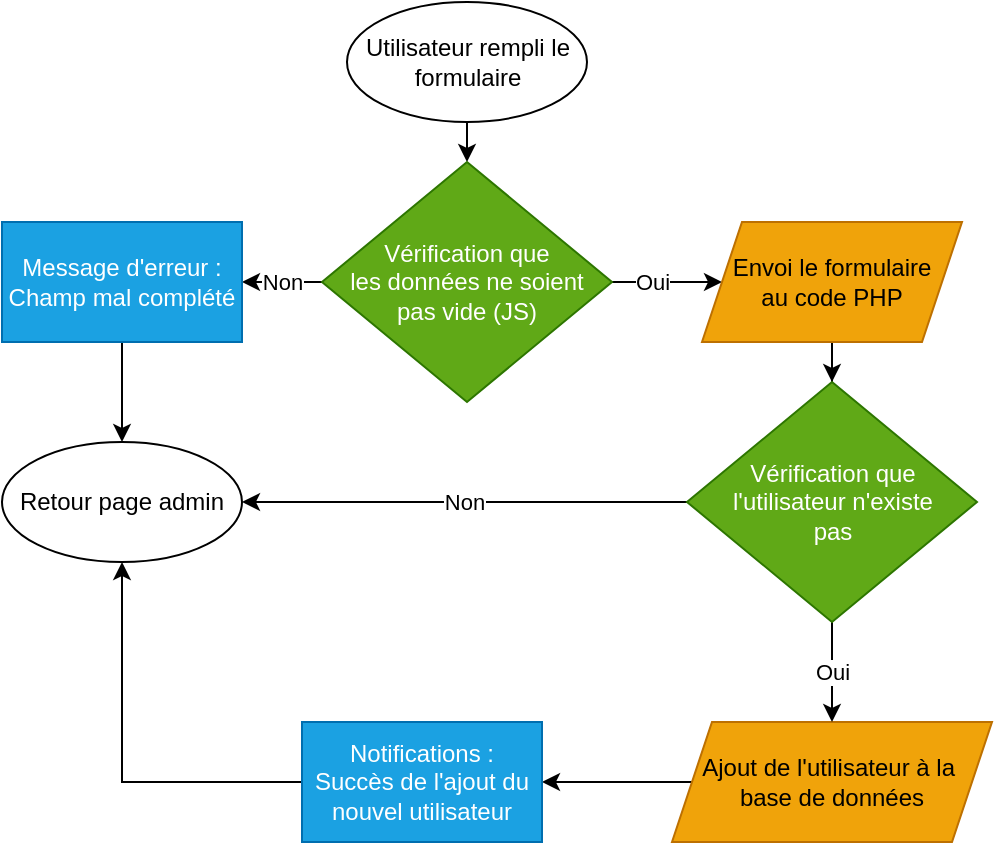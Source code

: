 <mxfile version="14.7.3" type="device"><diagram id="kgpKYQtTHZ0yAKxKKP6v" name="Page-1"><mxGraphModel dx="1673" dy="852" grid="1" gridSize="10" guides="1" tooltips="1" connect="1" arrows="1" fold="1" page="1" pageScale="1" pageWidth="850" pageHeight="1100" math="0" shadow="0"><root><mxCell id="0"/><mxCell id="1" parent="0"/><mxCell id="-Pii4_h1ecd4yPFfpmRg-3" style="edgeStyle=orthogonalEdgeStyle;rounded=0;orthogonalLoop=1;jettySize=auto;html=1;exitX=0.5;exitY=1;exitDx=0;exitDy=0;entryX=0.5;entryY=0;entryDx=0;entryDy=0;" edge="1" parent="1" source="-Pii4_h1ecd4yPFfpmRg-4" target="-Pii4_h1ecd4yPFfpmRg-7"><mxGeometry relative="1" as="geometry"/></mxCell><mxCell id="-Pii4_h1ecd4yPFfpmRg-4" value="Utilisateur rempli le formulaire" style="ellipse;whiteSpace=wrap;html=1;" vertex="1" parent="1"><mxGeometry x="352.5" y="110" width="120" height="60" as="geometry"/></mxCell><mxCell id="-Pii4_h1ecd4yPFfpmRg-6" style="edgeStyle=orthogonalEdgeStyle;rounded=0;orthogonalLoop=1;jettySize=auto;html=1;exitX=1;exitY=0.5;exitDx=0;exitDy=0;entryX=0;entryY=0.5;entryDx=0;entryDy=0;" edge="1" parent="1" source="-Pii4_h1ecd4yPFfpmRg-7" target="-Pii4_h1ecd4yPFfpmRg-12"><mxGeometry relative="1" as="geometry"/></mxCell><mxCell id="-Pii4_h1ecd4yPFfpmRg-74" value="Oui" style="edgeLabel;html=1;align=center;verticalAlign=middle;resizable=0;points=[];" vertex="1" connectable="0" parent="-Pii4_h1ecd4yPFfpmRg-6"><mxGeometry x="-0.269" relative="1" as="geometry"><mxPoint as="offset"/></mxGeometry></mxCell><mxCell id="-Pii4_h1ecd4yPFfpmRg-94" value="Non" style="edgeStyle=orthogonalEdgeStyle;rounded=0;orthogonalLoop=1;jettySize=auto;html=1;exitX=0;exitY=0.5;exitDx=0;exitDy=0;entryX=1;entryY=0.5;entryDx=0;entryDy=0;" edge="1" parent="1" source="-Pii4_h1ecd4yPFfpmRg-7" target="-Pii4_h1ecd4yPFfpmRg-10"><mxGeometry relative="1" as="geometry"/></mxCell><mxCell id="-Pii4_h1ecd4yPFfpmRg-7" value="Vérification que &lt;br&gt;les données ne soient &lt;br&gt;pas vide (JS)" style="rhombus;whiteSpace=wrap;html=1;fillColor=#60a917;strokeColor=#2D7600;fontColor=#ffffff;" vertex="1" parent="1"><mxGeometry x="340" y="190" width="145" height="120" as="geometry"/></mxCell><mxCell id="-Pii4_h1ecd4yPFfpmRg-8" value="Retour page admin" style="ellipse;whiteSpace=wrap;html=1;" vertex="1" parent="1"><mxGeometry x="180" y="330" width="120" height="60" as="geometry"/></mxCell><mxCell id="-Pii4_h1ecd4yPFfpmRg-9" style="edgeStyle=orthogonalEdgeStyle;rounded=0;orthogonalLoop=1;jettySize=auto;html=1;exitX=0.5;exitY=1;exitDx=0;exitDy=0;entryX=0.5;entryY=0;entryDx=0;entryDy=0;" edge="1" parent="1" source="-Pii4_h1ecd4yPFfpmRg-10" target="-Pii4_h1ecd4yPFfpmRg-8"><mxGeometry relative="1" as="geometry"/></mxCell><mxCell id="-Pii4_h1ecd4yPFfpmRg-10" value="Message d'erreur : Champ mal complété" style="rounded=0;whiteSpace=wrap;html=1;fillColor=#1ba1e2;strokeColor=#006EAF;fontColor=#ffffff;" vertex="1" parent="1"><mxGeometry x="180" y="220" width="120" height="60" as="geometry"/></mxCell><mxCell id="-Pii4_h1ecd4yPFfpmRg-11" style="edgeStyle=orthogonalEdgeStyle;rounded=0;orthogonalLoop=1;jettySize=auto;html=1;exitX=0.5;exitY=1;exitDx=0;exitDy=0;" edge="1" parent="1" source="-Pii4_h1ecd4yPFfpmRg-12" target="-Pii4_h1ecd4yPFfpmRg-68"><mxGeometry relative="1" as="geometry"><mxPoint x="510" y="480" as="targetPoint"/></mxGeometry></mxCell><mxCell id="-Pii4_h1ecd4yPFfpmRg-12" value="Envoi le formulaire&lt;br&gt;au code PHP" style="shape=parallelogram;perimeter=parallelogramPerimeter;whiteSpace=wrap;html=1;fixedSize=1;fontStyle=0;fillColor=#f0a30a;strokeColor=#BD7000;fontColor=#000000;" vertex="1" parent="1"><mxGeometry x="530" y="220" width="130" height="60" as="geometry"/></mxCell><mxCell id="-Pii4_h1ecd4yPFfpmRg-72" style="edgeStyle=orthogonalEdgeStyle;rounded=0;orthogonalLoop=1;jettySize=auto;html=1;exitX=0;exitY=0.5;exitDx=0;exitDy=0;entryX=1;entryY=0.5;entryDx=0;entryDy=0;" edge="1" parent="1" source="-Pii4_h1ecd4yPFfpmRg-42" target="-Pii4_h1ecd4yPFfpmRg-71"><mxGeometry relative="1" as="geometry"/></mxCell><mxCell id="-Pii4_h1ecd4yPFfpmRg-42" value="&lt;div&gt;Ajout de l'utilisateur à la&amp;nbsp;&lt;br&gt;base de données&lt;/div&gt;" style="shape=parallelogram;perimeter=parallelogramPerimeter;whiteSpace=wrap;html=1;fixedSize=1;fillColor=#f0a30a;strokeColor=#BD7000;fontColor=#000000;" vertex="1" parent="1"><mxGeometry x="515" y="470" width="160" height="60" as="geometry"/></mxCell><mxCell id="-Pii4_h1ecd4yPFfpmRg-69" value="Non" style="edgeStyle=orthogonalEdgeStyle;rounded=0;orthogonalLoop=1;jettySize=auto;html=1;exitX=0;exitY=0.5;exitDx=0;exitDy=0;entryX=1;entryY=0.5;entryDx=0;entryDy=0;" edge="1" parent="1" source="-Pii4_h1ecd4yPFfpmRg-68" target="-Pii4_h1ecd4yPFfpmRg-8"><mxGeometry relative="1" as="geometry"><mxPoint x="310" y="460" as="targetPoint"/></mxGeometry></mxCell><mxCell id="-Pii4_h1ecd4yPFfpmRg-70" value="Oui" style="edgeStyle=orthogonalEdgeStyle;rounded=0;orthogonalLoop=1;jettySize=auto;html=1;exitX=0.5;exitY=1;exitDx=0;exitDy=0;entryX=0.5;entryY=0;entryDx=0;entryDy=0;" edge="1" parent="1" source="-Pii4_h1ecd4yPFfpmRg-68" target="-Pii4_h1ecd4yPFfpmRg-42"><mxGeometry relative="1" as="geometry"/></mxCell><mxCell id="-Pii4_h1ecd4yPFfpmRg-68" value="Vérification que&lt;br&gt;l'utilisateur n'existe&lt;br&gt;pas" style="rhombus;whiteSpace=wrap;html=1;fillColor=#60a917;strokeColor=#2D7600;fontColor=#ffffff;" vertex="1" parent="1"><mxGeometry x="522.5" y="300" width="145" height="120" as="geometry"/></mxCell><mxCell id="-Pii4_h1ecd4yPFfpmRg-73" style="edgeStyle=orthogonalEdgeStyle;rounded=0;orthogonalLoop=1;jettySize=auto;html=1;exitX=0;exitY=0.5;exitDx=0;exitDy=0;entryX=0.5;entryY=1;entryDx=0;entryDy=0;" edge="1" parent="1" source="-Pii4_h1ecd4yPFfpmRg-71" target="-Pii4_h1ecd4yPFfpmRg-8"><mxGeometry relative="1" as="geometry"><mxPoint x="510" y="810" as="targetPoint"/></mxGeometry></mxCell><mxCell id="-Pii4_h1ecd4yPFfpmRg-71" value="Notifications : &lt;br&gt;Succès de l'ajout du&lt;br&gt;nouvel utilisateur" style="rounded=0;whiteSpace=wrap;html=1;fillColor=#1ba1e2;strokeColor=#006EAF;fontColor=#ffffff;" vertex="1" parent="1"><mxGeometry x="330" y="470" width="120" height="60" as="geometry"/></mxCell></root></mxGraphModel></diagram></mxfile>